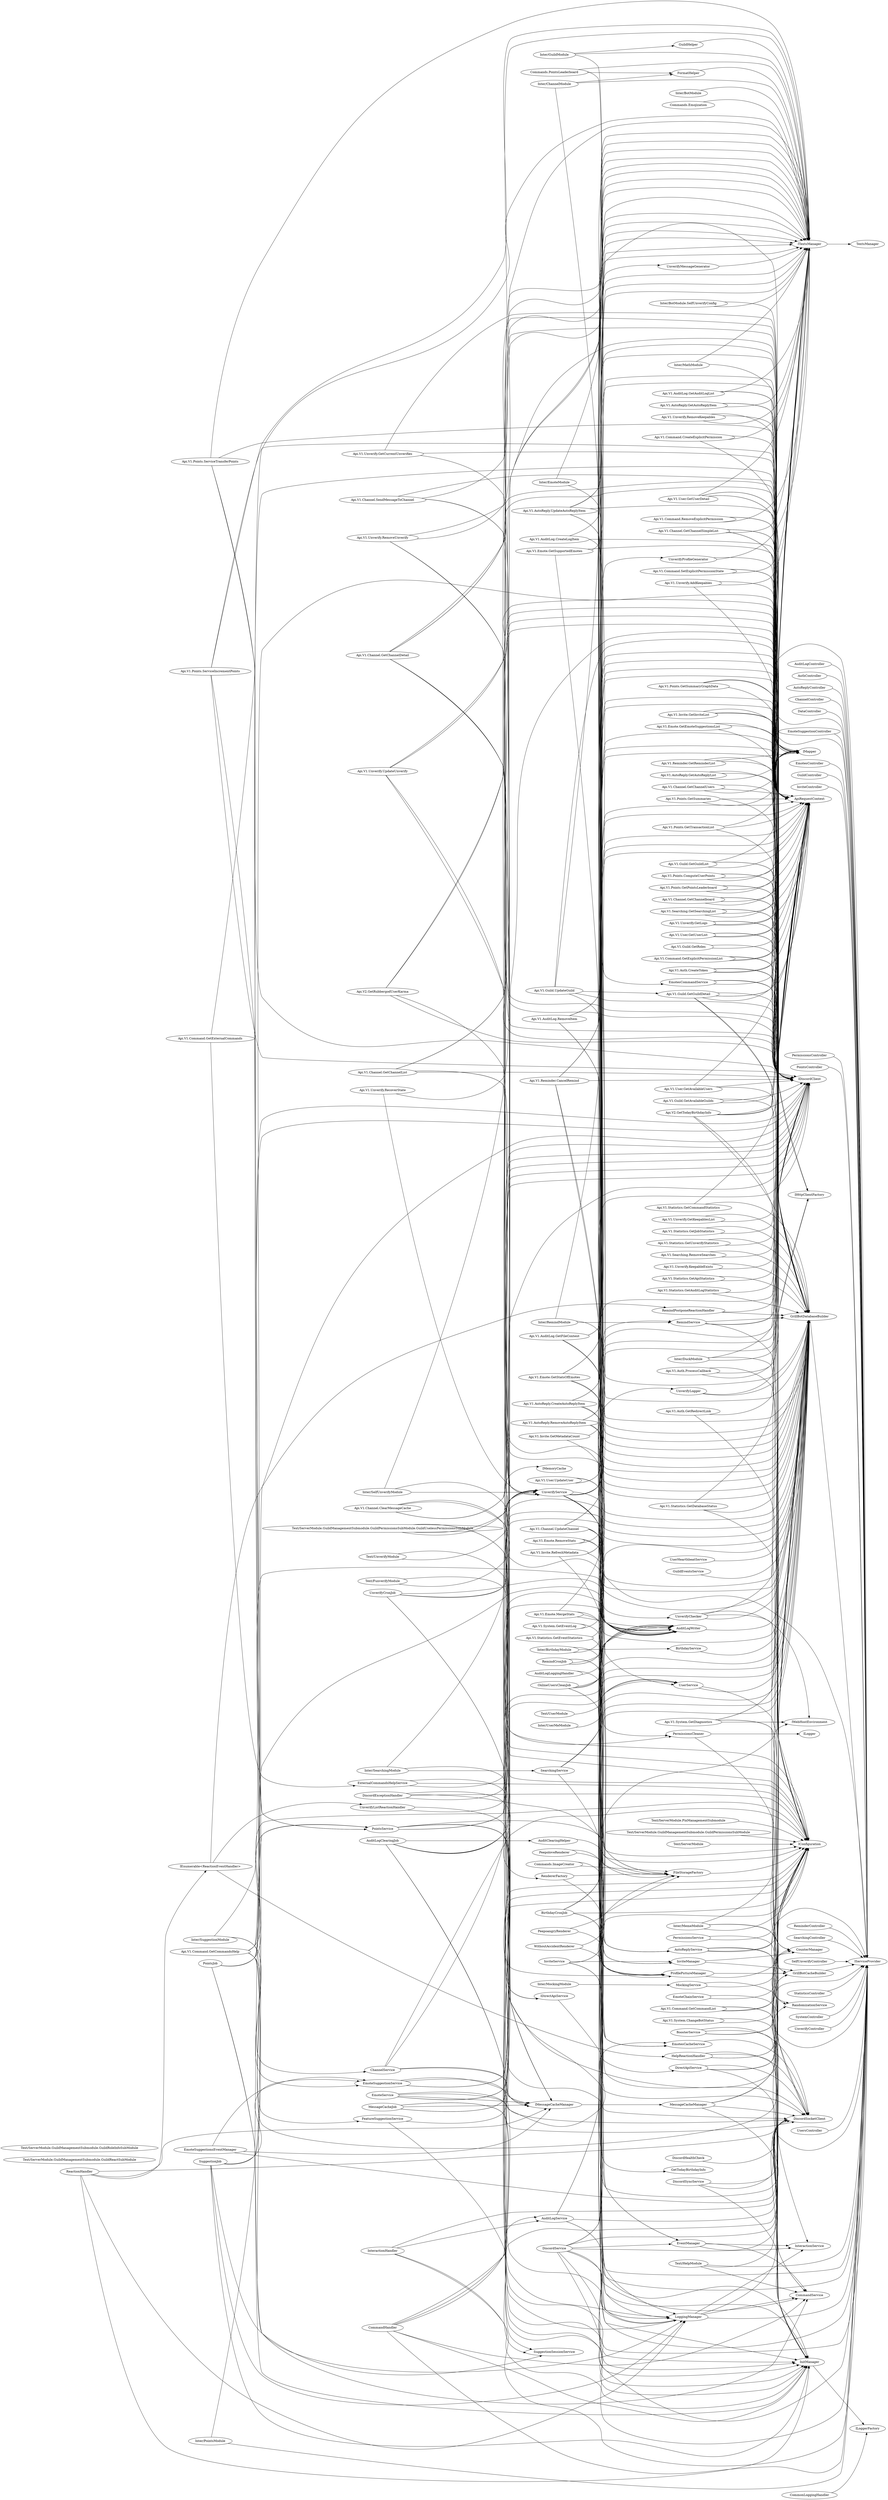 digraph GrillBot {
    rankdir=LR
    
    "Api.V1.AuditLog.CreateLogItem" -> { ApiRequestContext AuditLogWriter ITextsManager }
    "Api.V1.AuditLog.GetAuditLogList" -> { ApiRequestContext GrillBotDatabaseBuilder IMapper ITextsManager }
    "Api.V1.AuditLog.GetFileContent" -> { ApiRequestContext GrillBotDatabaseBuilder FileStorageFactory ITextsManager }
    "Api.V1.AuditLog.RemoveItem" -> { ApiRequestContext GrillBotDatabaseBuilder ITextsManager FileStorageFactory }

    "Api.V1.Auth.CreateToken" -> { ApiRequestContext IHttpClientFactory IDiscordClient ITextsManager GrillBotDatabaseBuilder }
    "Api.V1.Auth.GetRedirectLink" -> { ApiRequestContext IConfiguration }
    "Api.V1.Auth.ProcessCallback" -> { ApiRequestContext IConfiguration IHttpClientFactory }
    
    "Api.V1.AutoReply.CreateAutoReplyItem" -> { ApiRequestContext AutoReplyService GrillBotDatabaseBuilder IMapper }
    "Api.V1.AutoReply.GetAutoReplyItem" -> { ApiRequestContext GrillBotDatabaseBuilder IMapper ITextsManager }
    "Api.V1.AutoReply.GetAutoReplyList" -> { ApiRequestContext GrillBotDatabaseBuilder IMapper }
    "Api.V1.AutoReply.RemoveAutoReplyItem" -> { ApiRequestContext GrillBotDatabaseBuilder ITextsManager AutoReplyService }
    "Api.V1.AutoReply.UpdateAutoReplyItem" -> { ApiRequestContext AutoReplyService GrillBotDatabaseBuilder IMapper ITextsManager }

    "Api.V1.Channel.ClearMessageCache" -> { ApiRequestContext IDiscordClient IMessageCacheManager AuditLogWriter }
    "Api.V1.Channel.GetChannelDetail" -> { ApiRequestContext GrillBotDatabaseBuilder ITextsManager IMapper IDiscordClient IMessageCacheManager }
    "Api.V1.Channel.GetChannelList" -> { ApiRequestContext GrillBotDatabaseBuilder IDiscordClient IMessageCacheManager IMapper }
    "Api.V1.Channel.GetChannelSimpleList" -> { ApiRequestContext IDiscordClient IMapper GrillBotDatabaseBuilder ITextsManager }
    "Api.V1.Channel.GetChannelUsers" -> { ApiRequestContext GrillBotDatabaseBuilder IMapper }
    "Api.V1.Channel.GetChannelboard" -> { ApiRequestContext IDiscordClient GrillBotDatabaseBuilder IMapper }
    "Api.V1.Channel.SendMessageToChannel" -> { ApiRequestContext ITextsManager IDiscordClient IMessageCacheManager }
    "Api.V1.Channel.UpdateChannel" -> { ApiRequestContext GrillBotDatabaseBuilder AutoReplyService AuditLogWriter ITextsManager }

    "Api.V1.Command.CreateExplicitPermission" -> { ApiRequestContext GrillBotDatabaseBuilder ITextsManager }
    "Api.V1.Command.GetCommandsHelp" -> { ApiRequestContext IDiscordClient CommandService ChannelService IServiceProvider IConfiguration }
    "Api.V1.Command.GetCommandList" -> { ApiRequestContext CommandService InteractionService IConfiguration }
    "Api.V1.Command.GetExplicitPermissionList" -> { ApiRequestContext GrillBotDatabaseBuilder IMapper IDiscordClient }
    "Api.V1.Command.GetExternalCommands" -> { ApiRequestContext ExternalCommandsHelpService }
    "Api.V1.Command.RemoveExplicitPermission" -> { ApiRequestContext GrillBotDatabaseBuilder ITextsManager }
    "Api.V1.Command.SetExplicitPermissionState" -> { ApiRequestContext GrillBotDatabaseBuilder ITextsManager }

    "Api.V1.Emote.GetEmoteSuggestionsList" -> { ApiRequestContext GrillBotDatabaseBuilder IMapper }
    "Api.V1.Emote.GetStatsOfEmotes" -> { ApiRequestContext EmotesCacheService GrillBotDatabaseBuilder IMapper }
    "Api.V1.Emote.GetSupportedEmotes" -> { ApiRequestContext EmotesCacheService IMapper }
    "Api.V1.Emote.MergeStats" -> { ApiRequestContext EmotesCacheService GrillBotDatabaseBuilder AuditLogWriter }
    "Api.V1.Emote.RemoveStats" -> { ApiRequestContext GrillBotDatabaseBuilder AuditLogWriter }

    "Api.V1.Guild.GetAvailableGuilds" -> { ApiRequestContext GrillBotDatabaseBuilder IDiscordClient }
    "Api.V1.Guild.GetGuildDetail" -> { ApiRequestContext GrillBotDatabaseBuilder IMapper IDiscordClient GrillBotCacheBuilder ITextsManager }
    "Api.V1.Guild.GetGuildList" -> { ApiRequestContext GrillBotDatabaseBuilder IMapper IDiscordClient }
    "Api.V1.Guild.GetRoles" -> { ApiRequestContext IDiscordClient }
    "Api.V1.Guild.UpdateGuild" -> { ApiRequestContext IDiscordClient GrillBotDatabaseBuilder "Api.V1.Guild.GetGuildDetail" ITextsManager }
    
    "Api.V1.Invite.GetInviteList" -> { ApiRequestContext GrillBotDatabaseBuilder IMapper }
    "Api.V1.Invite.GetMetadataCount" -> { ApiRequestContext InviteManager }
    "Api.V1.Invite.RefreshMetadata" -> { ApiRequestContext IDiscordClient InviteManager AuditLogWriter }
    
    "Api.V1.Points.ComputeUserPoints" -> { ApiRequestContext GrillBotDatabaseBuilder IDiscordClient IMapper }
    "Api.V1.Points.GetPointsLeaderboard" -> { ApiRequestContext IDiscordClient GrillBotDatabaseBuilder IMapper }
    "Api.V1.Points.GetSummaries" -> { ApiRequestContext GrillBotDatabaseBuilder IMapper }
    "Api.V1.Points.GetSummaryGraphData" -> { ApiRequestContext GrillBotDatabaseBuilder IMapper }
    "Api.V1.Points.GetTransactionList" -> { ApiRequestContext GrillBotDatabaseBuilder IMapper }
    "Api.V1.Points.ServiceIncrementPoints" -> { ApiRequestContext PointsService IDiscordClient ITextsManager }
    "Api.V1.Points.ServiceTransferPoints" -> { ApiRequestContext PointsService IDiscordClient ITextsManager }
    
    "Api.V1.Reminder.GetReminderList" -> { ApiRequestContext GrillBotDatabaseBuilder IMapper }
    "Api.V1.Reminder.CancelRemind" -> { ApiRequestContext GrillBotDatabaseBuilder AuditLogWriter IDiscordClient ITextsManager }
    
    "Api.V1.Searching.GetSearchingList" -> { ApiRequestContext IDiscordClient GrillBotDatabaseBuilder IMapper }
    "Api.V1.Searching.RemoveSearches" -> { ApiRequestContext GrillBotDatabaseBuilder }
    
    "Api.V1.Statistics.GetApiStatistics" -> { ApiRequestContext GrillBotDatabaseBuilder }
    "Api.V1.Statistics.GetAuditLogStatistics" -> { ApiRequestContext GrillBotDatabaseBuilder }
    "Api.V1.Statistics.GetCommandStatistics" -> { ApiRequestContext GrillBotDatabaseBuilder }
    "Api.V1.Statistics.GetDatabaseStatus" -> { ApiRequestContext GrillBotDatabaseBuilder GrillBotCacheBuilder }
    "Api.V1.Statistics.GetEventStatistics" -> { ApiRequestContext EventManager }
    "Api.V1.Statistics.GetJobStatistics" -> { ApiRequestContext GrillBotDatabaseBuilder }
    "Api.V1.Statistics.GetUnverifyStatistics" -> { ApiRequestContext GrillBotDatabaseBuilder }
    
    "Api.V1.System.ChangeBotStatus" -> { ApiRequestContext InitManager }
    "Api.V1.System.GetDiagnostics" -> { ApiRequestContext InitManager CounterManager IWebHostEnvironment IDiscordClient }
    "Api.V1.System.GetEventLog" -> { ApiRequestContext EventManager }
    
    "Api.V1.Unverify.AddKeepables" -> { ApiRequestContext GrillBotDatabaseBuilder ITextsManager }
    "Api.V1.Unverify.GetCurrentUnverifies" -> { ApiRequestContext UnverifyService IMapper }
    "Api.V1.Unverify.GetKeepablesList" -> { ApiRequestContext GrillBotDatabaseBuilder }
    "Api.V1.Unverify.GetLogs" -> { ApiRequestContext IDiscordClient IMapper GrillBotDatabaseBuilder }
    "Api.V1.Unverify.KeepableExists" -> { ApiRequestContext GrillBotDatabaseBuilder }
    "Api.V1.Unverify.RecoverState" -> { ApiRequestContext UnverifyService }
    "Api.V1.Unverify.RemoveKeepables" -> { ApiRequestContext GrillBotDatabaseBuilder ITextsManager }
    "Api.V1.Unverify.RemoveUnverify" -> { ApiRequestContext IDiscordClient UnverifyService ITextsManager }
    "Api.V1.Unverify.UpdateUnverify" -> { ApiRequestContext IDiscordClient UnverifyService ITextsManager }
    
    "Api.V1.User.GetAvailableUsers" -> { ApiRequestContext IDiscordClient GrillBotDatabaseBuilder }
    "Api.V1.User.GetUserDetail" -> { ApiRequestContext GrillBotDatabaseBuilder IMapper IDiscordClient ITextsManager }
    "Api.V1.User.GetUserList" -> { ApiRequestContext GrillBotDatabaseBuilder IMapper IDiscordClient }
    "Api.V1.User.UpdateUser" -> { ApiRequestContext GrillBotDatabaseBuilder AuditLogWriter ITextsManager }
    
    "Api.V2.GetRubbergodUserKarma" -> { ApiRequestContext IDirectApiService IDiscordClient IMapper }
    "Api.V2.GetTodayBirthdayInfo" -> { ApiRequestContext GrillBotDatabaseBuilder IDiscordClient IConfiguration ITextsManager }
    
    "Commands.Emojization" -> { ITextsManager }
    "Commands.ImageCreator" -> { FileStorageFactory ProfilePictureManager }
    "Commands.PointsLeaderboard" -> { GrillBotDatabaseBuilder ITextsManager FormatHelper }
    
    AuditLogController -> { IServiceProvider }
    AuthController -> { IServiceProvider }
    AutoReplyController -> { IServiceProvider }
    ChannelController -> { IServiceProvider }
    DataController -> { IServiceProvider }
    EmoteSuggestionController -> { IServiceProvider }
    EmotesController -> { IServiceProvider }
    GuildController -> { IServiceProvider }
    InviteController -> { IServiceProvider }
    PermissionsController -> { IServiceProvider }
    PointsController -> { IServiceProvider }
    ReminderController -> { IServiceProvider }
    SearchingController -> { IServiceProvider }
    SelfUnverifyController -> { IServiceProvider }
    StatisticsController -> { IServiceProvider }
    SystemController -> { IServiceProvider }
    UnverifyController -> { IServiceProvider }
    UsersController -> { IServiceProvider }
    
    AuditClearingHelper -> { FileStorageFactory }
    AuditLogService -> { DiscordSocketClient GrillBotDatabaseBuilder InitManager AuditLogWriter IServiceProvider }
    AuditLogClearingJob -> { AuditLogWriter IDiscordClient GrillBotDatabaseBuilder InitManager AuditClearingHelper LoggingManager }
    AuditLogWriter -> { GrillBotDatabaseBuilder }
    AuditLogLoggingHandler -> { AuditLogWriter IConfiguration }
    
    BirthdayCronJob -> { IConfiguration AuditLogWriter IDiscordClient InitManager LoggingManager GetTodayBirthdayInfo GrillBotDatabaseBuilder }
    BirthdayService -> { GrillBotDatabaseBuilder }
    
    ExternalCommandsHelpService -> { IDirectApiService IConfiguration IServiceProvider }
    IDirectApiService -> DirectApiService
    DirectApiService -> { DiscordSocketClient IConfiguration InitManager GrillBotCacheBuilder }
    
    DiscordHealthCheck -> DiscordSocketClient
    DiscordService -> { DiscordSocketClient IConfiguration IServiceProvider CommandService IWebHostEnvironment InitManager InteractionService AuditLogWriter EventManager LoggingManager }
    DiscordSyncService -> { DiscordSocketClient GrillBotDatabaseBuilder InitManager }
    
    EmoteChainService -> { IConfiguration DiscordSocketClient }
    EmotesCacheService -> DiscordSocketClient
    EmotesCommandService -> { IServiceProvider GrillBotDatabaseBuilder IDiscordClient }
    EmoteService -> { DiscordSocketClient GrillBotDatabaseBuilder IConfiguration IMessageCacheManager EmotesCacheService }
    
    GuildEventsService -> GrillBotDatabaseBuilder
    
    ChannelService -> { DiscordSocketClient GrillBotDatabaseBuilder IConfiguration IMessageCacheManager }
    
    PeepoangryRenderer -> { FileStorageFactory ProfilePictureManager }
    PeepoloveRenderer -> { FileStorageFactory ProfilePictureManager }
    RendererFactory -> { FileStorageFactory ProfilePictureManager }
    WithoutAccidentRenderer -> { FileStorageFactory ProfilePictureManager }
    
    PermissionsCleaner -> { CounterManager ILogger }
    PermissionsService -> { GrillBotDatabaseBuilder IServiceProvider }
    
    RemindCronJob -> { AuditLogWriter IDiscordClient RemindService InitManager LoggingManager }
    RemindService -> { IDiscordClient GrillBotDatabaseBuilder IConfiguration ITextsManager }
    
    EmoteSuggestionService -> { SuggestionSessionService GrillBotDatabaseBuilder IDiscordClient IMessageCacheManager }
    FeatureSuggestionService -> { SuggestionSessionService IConfiguration }
    SuggestionJob -> { AuditLogWriter IDiscordClient InitManager EmoteSuggestionService SuggestionSessionService LoggingManager }
    EmoteSuggestionsEventManager -> { DiscordSocketClient EmoteSuggestionService IMessageCacheManager }
    
    UnverifyChecker -> { GrillBotDatabaseBuilder IConfiguration IWebHostEnvironment ITextsManager }
    UnverifyCronJob -> { AuditLogWriter IDiscordClient UnverifyService InitManager LoggingManager }
    UnverifyLogger -> { IDiscordClient GrillBotDatabaseBuilder }
    UnverifyProfileGenerator -> { GrillBotDatabaseBuilder ITextsManager }
    UnverifyService -> { DiscordSocketClient UnverifyChecker UnverifyProfileGenerator UnverifyLogger GrillBotDatabaseBuilder PermissionsCleaner LoggingManager ITextsManager UnverifyMessageGenerator IDiscordClient }
    UnverifyMessageGenerator -> { ITextsManager }
    
    OnlineUsersCleanJob -> { AuditLogWriter IDiscordClient GrillBotDatabaseBuilder InitManager LoggingManager }
    
    PointsJob -> { AuditLogWriter IDiscordClient InitManager PointsService LoggingManager }
    PointsService -> { DiscordSocketClient GrillBotDatabaseBuilder IConfiguration IMessageCacheManager RandomizationService ProfilePictureManager ITextsManager }
    
    UserService -> { GrillBotDatabaseBuilder IConfiguration }
    UserHearthbeatService -> { GrillBotDatabaseBuilder }
   
    AutoReplyService -> { IConfiguration DiscordSocketClient GrillBotDatabaseBuilder InitManager }
    
    BoosterService -> { DiscordSocketClient GrillBotDatabaseBuilder IConfiguration InitManager }
    DiscordExceptionHandler -> { IDiscordClient IConfiguration FileStorageFactory RendererFactory }
    InviteService -> { DiscordSocketClient GrillBotDatabaseBuilder AuditLogWriter InviteManager IServiceProvider }
    MessageCacheJob -> { AuditLogWriter IDiscordClient InitManager IMessageCacheManager LoggingManager }
    
    MockingService -> { IConfiguration RandomizationService }
    
    SearchingService -> { GrillBotDatabaseBuilder UserService IServiceProvider }
    
    CommandHandler -> { DiscordSocketClient CommandService IServiceProvider IConfiguration AuditLogService InitManager }
    InteractionHandler -> { DiscordSocketClient IServiceProvider InitManager AuditLogService }
    ReactionHandler -> { DiscordSocketClient "IEnumerable<ReactionEventHandler>" IMessageCacheManager InitManager LoggingManager }
    
    "IEnumerable<ReactionEventHandler>" -> "HelpReactionHandler"
    "IEnumerable<ReactionEventHandler>" -> "UnverifyListReactionHandler"
    "IEnumerable<ReactionEventHandler>" -> "RemindPostponeReactionHandler"
    HelpReactionHandler -> { CommandService DiscordSocketClient IServiceProvider IConfiguration }
    RemindPostponeReactionHandler -> { GrillBotDatabaseBuilder IDiscordClient }
    UnverifyListReactionHandler -> { DiscordSocketClient UnverifyService }
    
    "Inter/SelfUnverifyModule" -> { IConfiguration ITextsManager UnverifyService }
    "Inter/UserMeModule" -> UserService
    "Inter/BirthdayModule" -> { BirthdayService ITextsManager IServiceProvider }
    "Inter/BotModule" -> { ITextsManager }
    "Inter/BotModule.SelfUnverifyConfig" -> { ITextsManager IServiceProvider }
    "Inter/DuckModule" -> { IHttpClientFactory IConfiguration ITextsManager }
    "Inter/EmoteModule" -> { EmotesCommandService ITextsManager }
    "Inter/GuildModule" -> { UserService ITextsManager GuildHelper }
    "Inter/ChannelModule" -> { GrillBotDatabaseBuilder ITextsManager FormatHelper }
    "Inter/MathModule" -> { IHttpClientFactory ITextsManager }
    "Inter/MemeModule" -> { RandomizationService IConfiguration ITextsManager IServiceProvider }
    "Inter/MockingModule" -> MockingService
    "Inter/PointsModule" -> { PointsService IServiceProvider }
    "Inter/RemindModule" -> { RemindService ITextsManager IServiceProvider }
    "Inter/SearchingModule" -> { SearchingService ITextsManager IServiceProvider }
    "Inter/SuggestionModule" -> { EmoteSuggestionService FeatureSuggestionService ITextsManager }
    
    "Text/ServerModule" -> "IConfiguration"
    "Text/ServerModule.PinManagementSubmodule" -> "IConfiguration"
    "Text/ServerModule.GuildManagementSubmodule.GuildPermissionsSubModule" -> "IConfiguration"
    "Text/ServerModule.GuildManagementSubmodule.GuildPermissionsSubModule.GuildUselessPermissionsSubModule" -> { IMemoryCache IConfiguration PermissionsCleaner UnverifyService }
    "Text/ServerModule.GuildManagementSubmodule.GuildReactSubModule"
    "Text/ServerModule.GuildManagementSubmodule.GuildRoleInfoSubModule"
    "Text/HelpModule" -> { CommandService IServiceProvider IConfiguration }
    "Text/UserModule" -> "UserService"
    "Text/UnverifyModule" -> { UnverifyService IConfiguration }
    "Text/FunverifyModule" -> { UnverifyService IConfiguration }
    
    InviteManager -> { GrillBotCacheBuilder CounterManager }
    IMessageCacheManager -> MessageCacheManager
    MessageCacheManager -> { DiscordSocketClient InitManager GrillBotCacheBuilder CounterManager }
    ProfilePictureManager -> { GrillBotCacheBuilder CounterManager }
    GrillBotCacheBuilder -> { IServiceProvider }
    
    GrillBotDatabaseBuilder -> { IServiceProvider }
    
    CommonLoggingHandler -> { ILoggerFactory }
    LoggingManager -> { DiscordSocketClient CommandService InteractionService IServiceProvider }
    
    EventManager -> { DiscordSocketClient InteractionService CommandService }
    InitManager -> ILoggerFactory
    FileStorageFactory -> IConfiguration
    
    FormatHelper -> { ITextsManager }
    GuildHelper -> { ITextsManager }
    ITextsManager -> TextsManager
}
